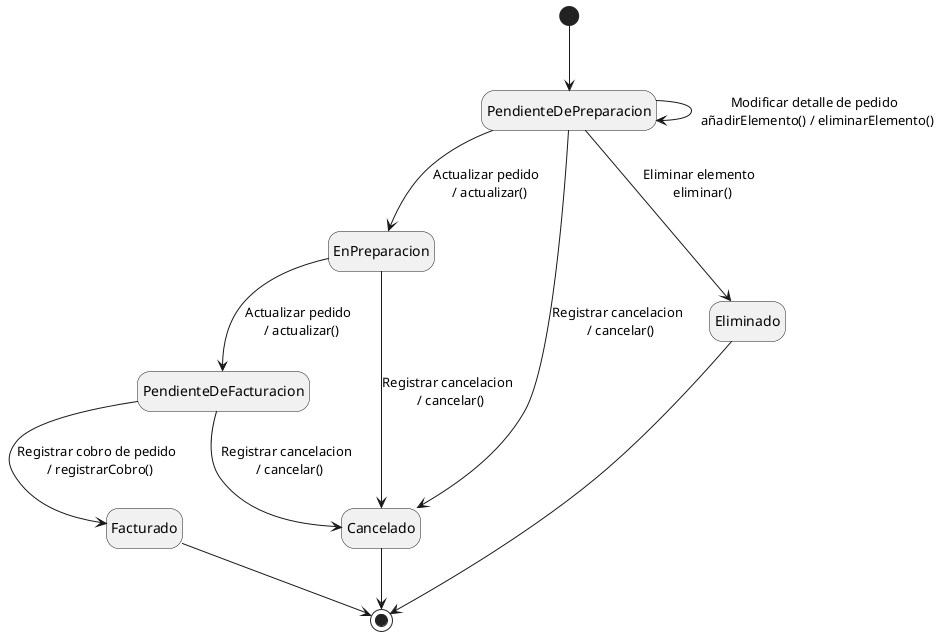 @startuml DetalleDePedido
hide empty description

[*] --> PendienteDePreparacion 
PendienteDePreparacion --> PendienteDePreparacion : Modificar detalle de pedido \n añadirElemento() / eliminarElemento()

PendienteDePreparacion --> EnPreparacion : Actualizar pedido \n / actualizar()
EnPreparacion --> PendienteDeFacturacion : Actualizar pedido \n / actualizar()
PendienteDePreparacion --> Cancelado : Registrar cancelacion \n / cancelar()
EnPreparacion --> Cancelado : Registrar cancelacion \n / cancelar()
PendienteDeFacturacion --> Cancelado : Registrar cancelacion \n / cancelar()
Cancelado --> [*]
PendienteDeFacturacion --> Facturado : Registrar cobro de pedido \n / registrarCobro()
Facturado --> [*]
PendienteDePreparacion --> Eliminado : Eliminar elemento \n eliminar()
Eliminado --> [*]




@enduml